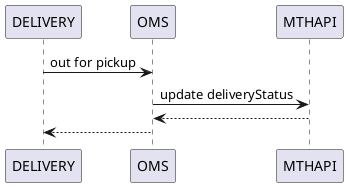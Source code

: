 @startuml Initiate Order

DELIVERY -> OMS: out for pickup
OMS -> MTHAPI: update deliveryStatus
OMS <-- MTHAPI: 
DELIVERY <-- OMS: 

@enduml